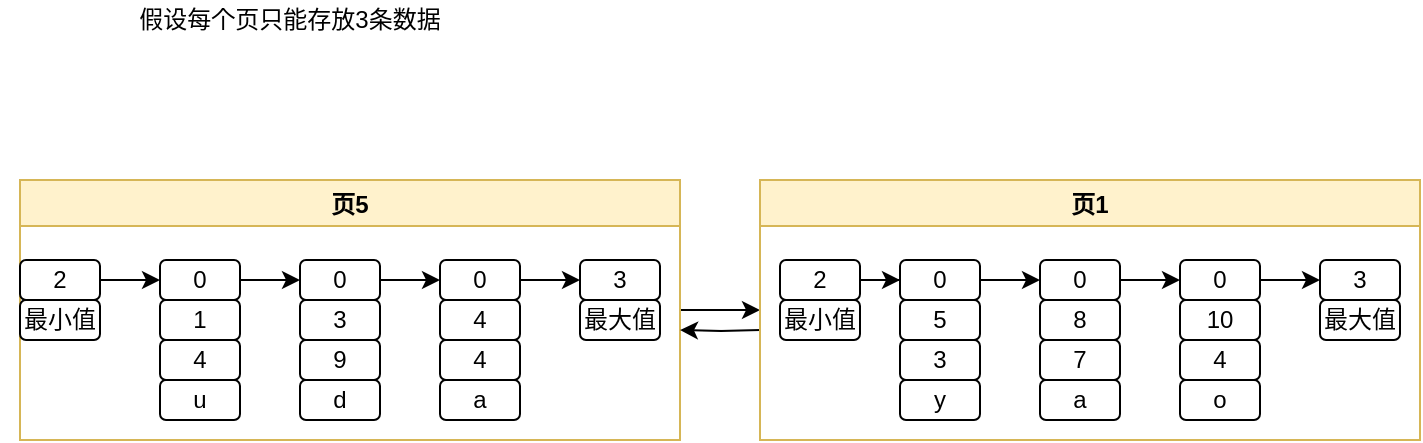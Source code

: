 <mxfile version="14.8.3" type="github">
  <diagram id="svJdvNLcBo15ErMTdaBZ" name="Page-1">
    <mxGraphModel dx="1185" dy="635" grid="1" gridSize="10" guides="1" tooltips="1" connect="1" arrows="1" fold="1" page="1" pageScale="1" pageWidth="827" pageHeight="1169" math="0" shadow="0">
      <root>
        <mxCell id="0" />
        <mxCell id="1" parent="0" />
        <mxCell id="Jw6nkUkV9LGjrNBP8vVU-48" value="" style="edgeStyle=orthogonalEdgeStyle;rounded=0;orthogonalLoop=1;jettySize=auto;html=1;" edge="1" parent="1" source="Jw6nkUkV9LGjrNBP8vVU-1">
          <mxGeometry relative="1" as="geometry">
            <mxPoint x="440" y="265" as="targetPoint" />
          </mxGeometry>
        </mxCell>
        <mxCell id="Jw6nkUkV9LGjrNBP8vVU-1" value="页5" style="swimlane;fillColor=#fff2cc;strokeColor=#d6b656;" vertex="1" parent="1">
          <mxGeometry x="70" y="200" width="330" height="130" as="geometry">
            <mxRectangle x="70" y="200" width="50" height="23" as="alternateBounds" />
          </mxGeometry>
        </mxCell>
        <mxCell id="Jw6nkUkV9LGjrNBP8vVU-4" value="0" style="rounded=1;whiteSpace=wrap;html=1;" vertex="1" parent="Jw6nkUkV9LGjrNBP8vVU-1">
          <mxGeometry x="70" y="40" width="40" height="20" as="geometry" />
        </mxCell>
        <mxCell id="Jw6nkUkV9LGjrNBP8vVU-6" value="4" style="rounded=1;whiteSpace=wrap;html=1;" vertex="1" parent="Jw6nkUkV9LGjrNBP8vVU-1">
          <mxGeometry x="70" y="80" width="40" height="20" as="geometry" />
        </mxCell>
        <mxCell id="Jw6nkUkV9LGjrNBP8vVU-7" value="u" style="rounded=1;whiteSpace=wrap;html=1;" vertex="1" parent="Jw6nkUkV9LGjrNBP8vVU-1">
          <mxGeometry x="70" y="100" width="40" height="20" as="geometry" />
        </mxCell>
        <mxCell id="Jw6nkUkV9LGjrNBP8vVU-23" value="" style="edgeStyle=orthogonalEdgeStyle;rounded=0;orthogonalLoop=1;jettySize=auto;html=1;" edge="1" parent="Jw6nkUkV9LGjrNBP8vVU-1" source="Jw6nkUkV9LGjrNBP8vVU-12" target="Jw6nkUkV9LGjrNBP8vVU-16">
          <mxGeometry relative="1" as="geometry" />
        </mxCell>
        <mxCell id="Jw6nkUkV9LGjrNBP8vVU-12" value="0" style="rounded=1;whiteSpace=wrap;html=1;" vertex="1" parent="Jw6nkUkV9LGjrNBP8vVU-1">
          <mxGeometry x="210" y="40" width="40" height="20" as="geometry" />
        </mxCell>
        <mxCell id="Jw6nkUkV9LGjrNBP8vVU-13" value="4" style="rounded=1;whiteSpace=wrap;html=1;" vertex="1" parent="Jw6nkUkV9LGjrNBP8vVU-1">
          <mxGeometry x="210" y="80" width="40" height="20" as="geometry" />
        </mxCell>
        <mxCell id="Jw6nkUkV9LGjrNBP8vVU-14" value="a" style="rounded=1;whiteSpace=wrap;html=1;" vertex="1" parent="Jw6nkUkV9LGjrNBP8vVU-1">
          <mxGeometry x="210" y="100" width="40" height="20" as="geometry" />
        </mxCell>
        <mxCell id="Jw6nkUkV9LGjrNBP8vVU-15" value="4" style="rounded=1;whiteSpace=wrap;html=1;" vertex="1" parent="Jw6nkUkV9LGjrNBP8vVU-1">
          <mxGeometry x="210" y="60" width="40" height="20" as="geometry" />
        </mxCell>
        <mxCell id="Jw6nkUkV9LGjrNBP8vVU-16" value="3" style="rounded=1;whiteSpace=wrap;html=1;" vertex="1" parent="Jw6nkUkV9LGjrNBP8vVU-1">
          <mxGeometry x="280" y="40" width="40" height="20" as="geometry" />
        </mxCell>
        <mxCell id="Jw6nkUkV9LGjrNBP8vVU-3" value="2" style="rounded=1;whiteSpace=wrap;html=1;" vertex="1" parent="Jw6nkUkV9LGjrNBP8vVU-1">
          <mxGeometry y="40" width="40" height="20" as="geometry" />
        </mxCell>
        <mxCell id="Jw6nkUkV9LGjrNBP8vVU-18" value="" style="edgeStyle=orthogonalEdgeStyle;rounded=0;orthogonalLoop=1;jettySize=auto;html=1;entryX=0;entryY=0.5;entryDx=0;entryDy=0;" edge="1" parent="Jw6nkUkV9LGjrNBP8vVU-1" source="Jw6nkUkV9LGjrNBP8vVU-3" target="Jw6nkUkV9LGjrNBP8vVU-4">
          <mxGeometry relative="1" as="geometry">
            <mxPoint x="60" y="50" as="targetPoint" />
          </mxGeometry>
        </mxCell>
        <mxCell id="Jw6nkUkV9LGjrNBP8vVU-24" value="最小值" style="rounded=1;whiteSpace=wrap;html=1;" vertex="1" parent="Jw6nkUkV9LGjrNBP8vVU-1">
          <mxGeometry y="60" width="40" height="20" as="geometry" />
        </mxCell>
        <mxCell id="Jw6nkUkV9LGjrNBP8vVU-25" value="最大值" style="rounded=1;whiteSpace=wrap;html=1;" vertex="1" parent="Jw6nkUkV9LGjrNBP8vVU-1">
          <mxGeometry x="280" y="60" width="40" height="20" as="geometry" />
        </mxCell>
        <mxCell id="Jw6nkUkV9LGjrNBP8vVU-2" value="假设每个页只能存放3条数据" style="text;html=1;strokeColor=none;fillColor=none;align=center;verticalAlign=middle;whiteSpace=wrap;rounded=0;" vertex="1" parent="1">
          <mxGeometry x="60" y="110" width="290" height="20" as="geometry" />
        </mxCell>
        <mxCell id="Jw6nkUkV9LGjrNBP8vVU-5" value="1" style="rounded=1;whiteSpace=wrap;html=1;" vertex="1" parent="1">
          <mxGeometry x="140" y="260" width="40" height="20" as="geometry" />
        </mxCell>
        <mxCell id="Jw6nkUkV9LGjrNBP8vVU-22" value="" style="edgeStyle=orthogonalEdgeStyle;rounded=0;orthogonalLoop=1;jettySize=auto;html=1;entryX=0;entryY=0.5;entryDx=0;entryDy=0;" edge="1" parent="1" source="Jw6nkUkV9LGjrNBP8vVU-8" target="Jw6nkUkV9LGjrNBP8vVU-12">
          <mxGeometry relative="1" as="geometry" />
        </mxCell>
        <mxCell id="Jw6nkUkV9LGjrNBP8vVU-8" value="0" style="rounded=1;whiteSpace=wrap;html=1;" vertex="1" parent="1">
          <mxGeometry x="210" y="240" width="40" height="20" as="geometry" />
        </mxCell>
        <mxCell id="Jw6nkUkV9LGjrNBP8vVU-9" value="9" style="rounded=1;whiteSpace=wrap;html=1;" vertex="1" parent="1">
          <mxGeometry x="210" y="280" width="40" height="20" as="geometry" />
        </mxCell>
        <mxCell id="Jw6nkUkV9LGjrNBP8vVU-10" value="d" style="rounded=1;whiteSpace=wrap;html=1;" vertex="1" parent="1">
          <mxGeometry x="210" y="300" width="40" height="20" as="geometry" />
        </mxCell>
        <mxCell id="Jw6nkUkV9LGjrNBP8vVU-11" value="3" style="rounded=1;whiteSpace=wrap;html=1;" vertex="1" parent="1">
          <mxGeometry x="210" y="260" width="40" height="20" as="geometry" />
        </mxCell>
        <mxCell id="Jw6nkUkV9LGjrNBP8vVU-21" value="" style="edgeStyle=orthogonalEdgeStyle;rounded=0;orthogonalLoop=1;jettySize=auto;html=1;" edge="1" parent="1" source="Jw6nkUkV9LGjrNBP8vVU-4">
          <mxGeometry relative="1" as="geometry">
            <mxPoint x="210" y="250" as="targetPoint" />
            <Array as="points">
              <mxPoint x="210" y="250" />
            </Array>
          </mxGeometry>
        </mxCell>
        <mxCell id="Jw6nkUkV9LGjrNBP8vVU-49" value="" style="edgeStyle=orthogonalEdgeStyle;rounded=0;orthogonalLoop=1;jettySize=auto;html=1;" edge="1" parent="1">
          <mxGeometry relative="1" as="geometry">
            <mxPoint x="440" y="275" as="sourcePoint" />
            <mxPoint x="400" y="275" as="targetPoint" />
          </mxGeometry>
        </mxCell>
        <mxCell id="Jw6nkUkV9LGjrNBP8vVU-26" value="页1" style="swimlane;fillColor=#fff2cc;strokeColor=#d6b656;" vertex="1" parent="1">
          <mxGeometry x="440" y="200" width="330" height="130" as="geometry">
            <mxRectangle x="70" y="200" width="50" height="23" as="alternateBounds" />
          </mxGeometry>
        </mxCell>
        <mxCell id="Jw6nkUkV9LGjrNBP8vVU-27" value="0" style="rounded=1;whiteSpace=wrap;html=1;" vertex="1" parent="Jw6nkUkV9LGjrNBP8vVU-26">
          <mxGeometry x="70" y="40" width="40" height="20" as="geometry" />
        </mxCell>
        <mxCell id="Jw6nkUkV9LGjrNBP8vVU-28" value="3" style="rounded=1;whiteSpace=wrap;html=1;" vertex="1" parent="Jw6nkUkV9LGjrNBP8vVU-26">
          <mxGeometry x="70" y="80" width="40" height="20" as="geometry" />
        </mxCell>
        <mxCell id="Jw6nkUkV9LGjrNBP8vVU-29" value="y" style="rounded=1;whiteSpace=wrap;html=1;" vertex="1" parent="Jw6nkUkV9LGjrNBP8vVU-26">
          <mxGeometry x="70" y="100" width="40" height="20" as="geometry" />
        </mxCell>
        <mxCell id="Jw6nkUkV9LGjrNBP8vVU-30" value="" style="edgeStyle=orthogonalEdgeStyle;rounded=0;orthogonalLoop=1;jettySize=auto;html=1;" edge="1" parent="Jw6nkUkV9LGjrNBP8vVU-26" source="Jw6nkUkV9LGjrNBP8vVU-31" target="Jw6nkUkV9LGjrNBP8vVU-35">
          <mxGeometry relative="1" as="geometry" />
        </mxCell>
        <mxCell id="Jw6nkUkV9LGjrNBP8vVU-31" value="0" style="rounded=1;whiteSpace=wrap;html=1;" vertex="1" parent="Jw6nkUkV9LGjrNBP8vVU-26">
          <mxGeometry x="210" y="40" width="40" height="20" as="geometry" />
        </mxCell>
        <mxCell id="Jw6nkUkV9LGjrNBP8vVU-32" value="4" style="rounded=1;whiteSpace=wrap;html=1;" vertex="1" parent="Jw6nkUkV9LGjrNBP8vVU-26">
          <mxGeometry x="210" y="80" width="40" height="20" as="geometry" />
        </mxCell>
        <mxCell id="Jw6nkUkV9LGjrNBP8vVU-33" value="o" style="rounded=1;whiteSpace=wrap;html=1;" vertex="1" parent="Jw6nkUkV9LGjrNBP8vVU-26">
          <mxGeometry x="210" y="100" width="40" height="20" as="geometry" />
        </mxCell>
        <mxCell id="Jw6nkUkV9LGjrNBP8vVU-34" value="10" style="rounded=1;whiteSpace=wrap;html=1;" vertex="1" parent="Jw6nkUkV9LGjrNBP8vVU-26">
          <mxGeometry x="210" y="60" width="40" height="20" as="geometry" />
        </mxCell>
        <mxCell id="Jw6nkUkV9LGjrNBP8vVU-35" value="3" style="rounded=1;whiteSpace=wrap;html=1;" vertex="1" parent="Jw6nkUkV9LGjrNBP8vVU-26">
          <mxGeometry x="280" y="40" width="40" height="20" as="geometry" />
        </mxCell>
        <mxCell id="Jw6nkUkV9LGjrNBP8vVU-36" value="2" style="rounded=1;whiteSpace=wrap;html=1;" vertex="1" parent="Jw6nkUkV9LGjrNBP8vVU-26">
          <mxGeometry x="10" y="40" width="40" height="20" as="geometry" />
        </mxCell>
        <mxCell id="Jw6nkUkV9LGjrNBP8vVU-37" value="" style="edgeStyle=orthogonalEdgeStyle;rounded=0;orthogonalLoop=1;jettySize=auto;html=1;entryX=0;entryY=0.5;entryDx=0;entryDy=0;" edge="1" parent="Jw6nkUkV9LGjrNBP8vVU-26" source="Jw6nkUkV9LGjrNBP8vVU-36" target="Jw6nkUkV9LGjrNBP8vVU-27">
          <mxGeometry relative="1" as="geometry">
            <mxPoint x="60" y="50" as="targetPoint" />
          </mxGeometry>
        </mxCell>
        <mxCell id="Jw6nkUkV9LGjrNBP8vVU-38" value="最小值" style="rounded=1;whiteSpace=wrap;html=1;" vertex="1" parent="Jw6nkUkV9LGjrNBP8vVU-26">
          <mxGeometry x="10" y="60" width="40" height="20" as="geometry" />
        </mxCell>
        <mxCell id="Jw6nkUkV9LGjrNBP8vVU-39" value="最大值" style="rounded=1;whiteSpace=wrap;html=1;" vertex="1" parent="Jw6nkUkV9LGjrNBP8vVU-26">
          <mxGeometry x="280" y="60" width="40" height="20" as="geometry" />
        </mxCell>
        <mxCell id="Jw6nkUkV9LGjrNBP8vVU-40" value="5" style="rounded=1;whiteSpace=wrap;html=1;" vertex="1" parent="1">
          <mxGeometry x="510" y="260" width="40" height="20" as="geometry" />
        </mxCell>
        <mxCell id="Jw6nkUkV9LGjrNBP8vVU-41" value="" style="edgeStyle=orthogonalEdgeStyle;rounded=0;orthogonalLoop=1;jettySize=auto;html=1;entryX=0;entryY=0.5;entryDx=0;entryDy=0;" edge="1" parent="1" source="Jw6nkUkV9LGjrNBP8vVU-42" target="Jw6nkUkV9LGjrNBP8vVU-31">
          <mxGeometry relative="1" as="geometry" />
        </mxCell>
        <mxCell id="Jw6nkUkV9LGjrNBP8vVU-42" value="0" style="rounded=1;whiteSpace=wrap;html=1;" vertex="1" parent="1">
          <mxGeometry x="580" y="240" width="40" height="20" as="geometry" />
        </mxCell>
        <mxCell id="Jw6nkUkV9LGjrNBP8vVU-43" value="7" style="rounded=1;whiteSpace=wrap;html=1;" vertex="1" parent="1">
          <mxGeometry x="580" y="280" width="40" height="20" as="geometry" />
        </mxCell>
        <mxCell id="Jw6nkUkV9LGjrNBP8vVU-44" value="a" style="rounded=1;whiteSpace=wrap;html=1;" vertex="1" parent="1">
          <mxGeometry x="580" y="300" width="40" height="20" as="geometry" />
        </mxCell>
        <mxCell id="Jw6nkUkV9LGjrNBP8vVU-45" value="8" style="rounded=1;whiteSpace=wrap;html=1;" vertex="1" parent="1">
          <mxGeometry x="580" y="260" width="40" height="20" as="geometry" />
        </mxCell>
        <mxCell id="Jw6nkUkV9LGjrNBP8vVU-46" value="" style="edgeStyle=orthogonalEdgeStyle;rounded=0;orthogonalLoop=1;jettySize=auto;html=1;" edge="1" parent="1" source="Jw6nkUkV9LGjrNBP8vVU-27">
          <mxGeometry relative="1" as="geometry">
            <mxPoint x="580" y="250" as="targetPoint" />
            <Array as="points">
              <mxPoint x="580" y="250" />
            </Array>
          </mxGeometry>
        </mxCell>
      </root>
    </mxGraphModel>
  </diagram>
</mxfile>
